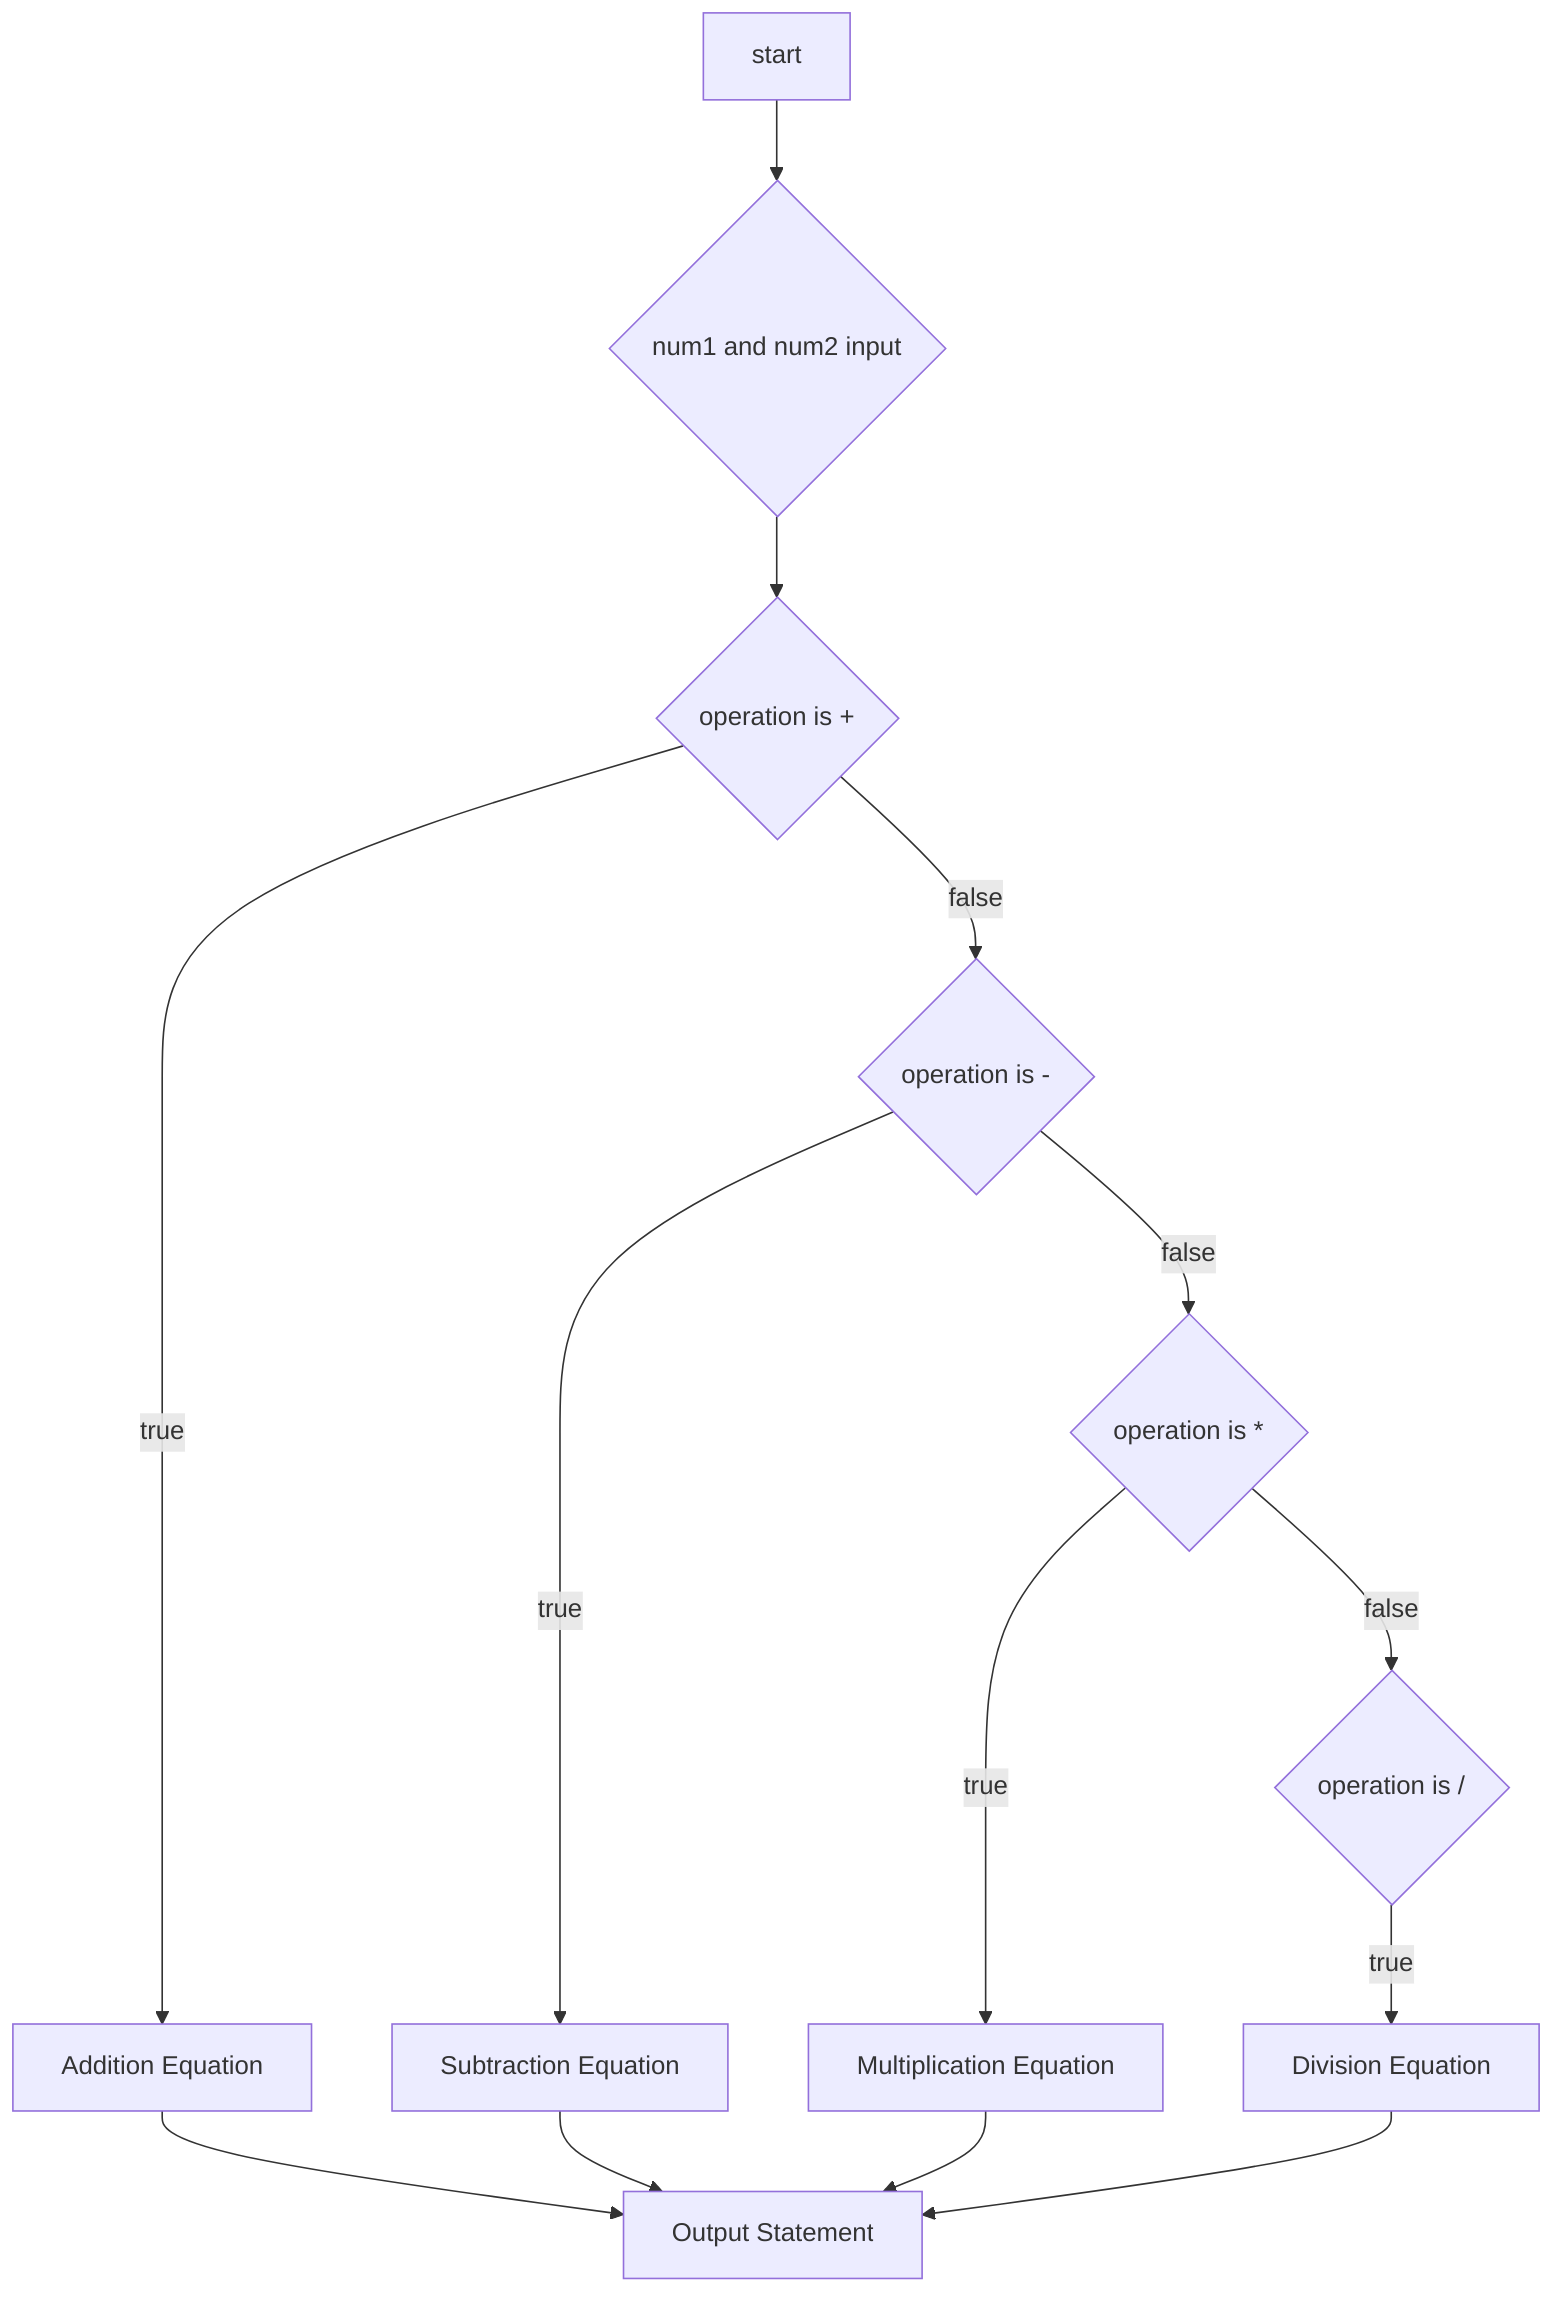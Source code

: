 flowchart TD

	mystart[start]
	mystart --> input{num1 and num2 input}
	input --> conditionOp1{operation is +}
	conditionOp1 --> |true| res1[Addition Equation]
	conditionOp1 --> |false| conditionOp2{operation is -}
	conditionOp2 --> |true| res2[Subtraction Equation]
	conditionOp2 --> |false| conditionOp3{operation is *}
	conditionOp3 --> |true| res3[Multiplication Equation]
	conditionOp3 --> |false| conditionOp4{operation is /}
	conditionOp4 --> |true| res4[Division Equation]
	res1 --> end1[Output Statement]
	res2 --> end1
	res3 --> end1
	res4 --> end1